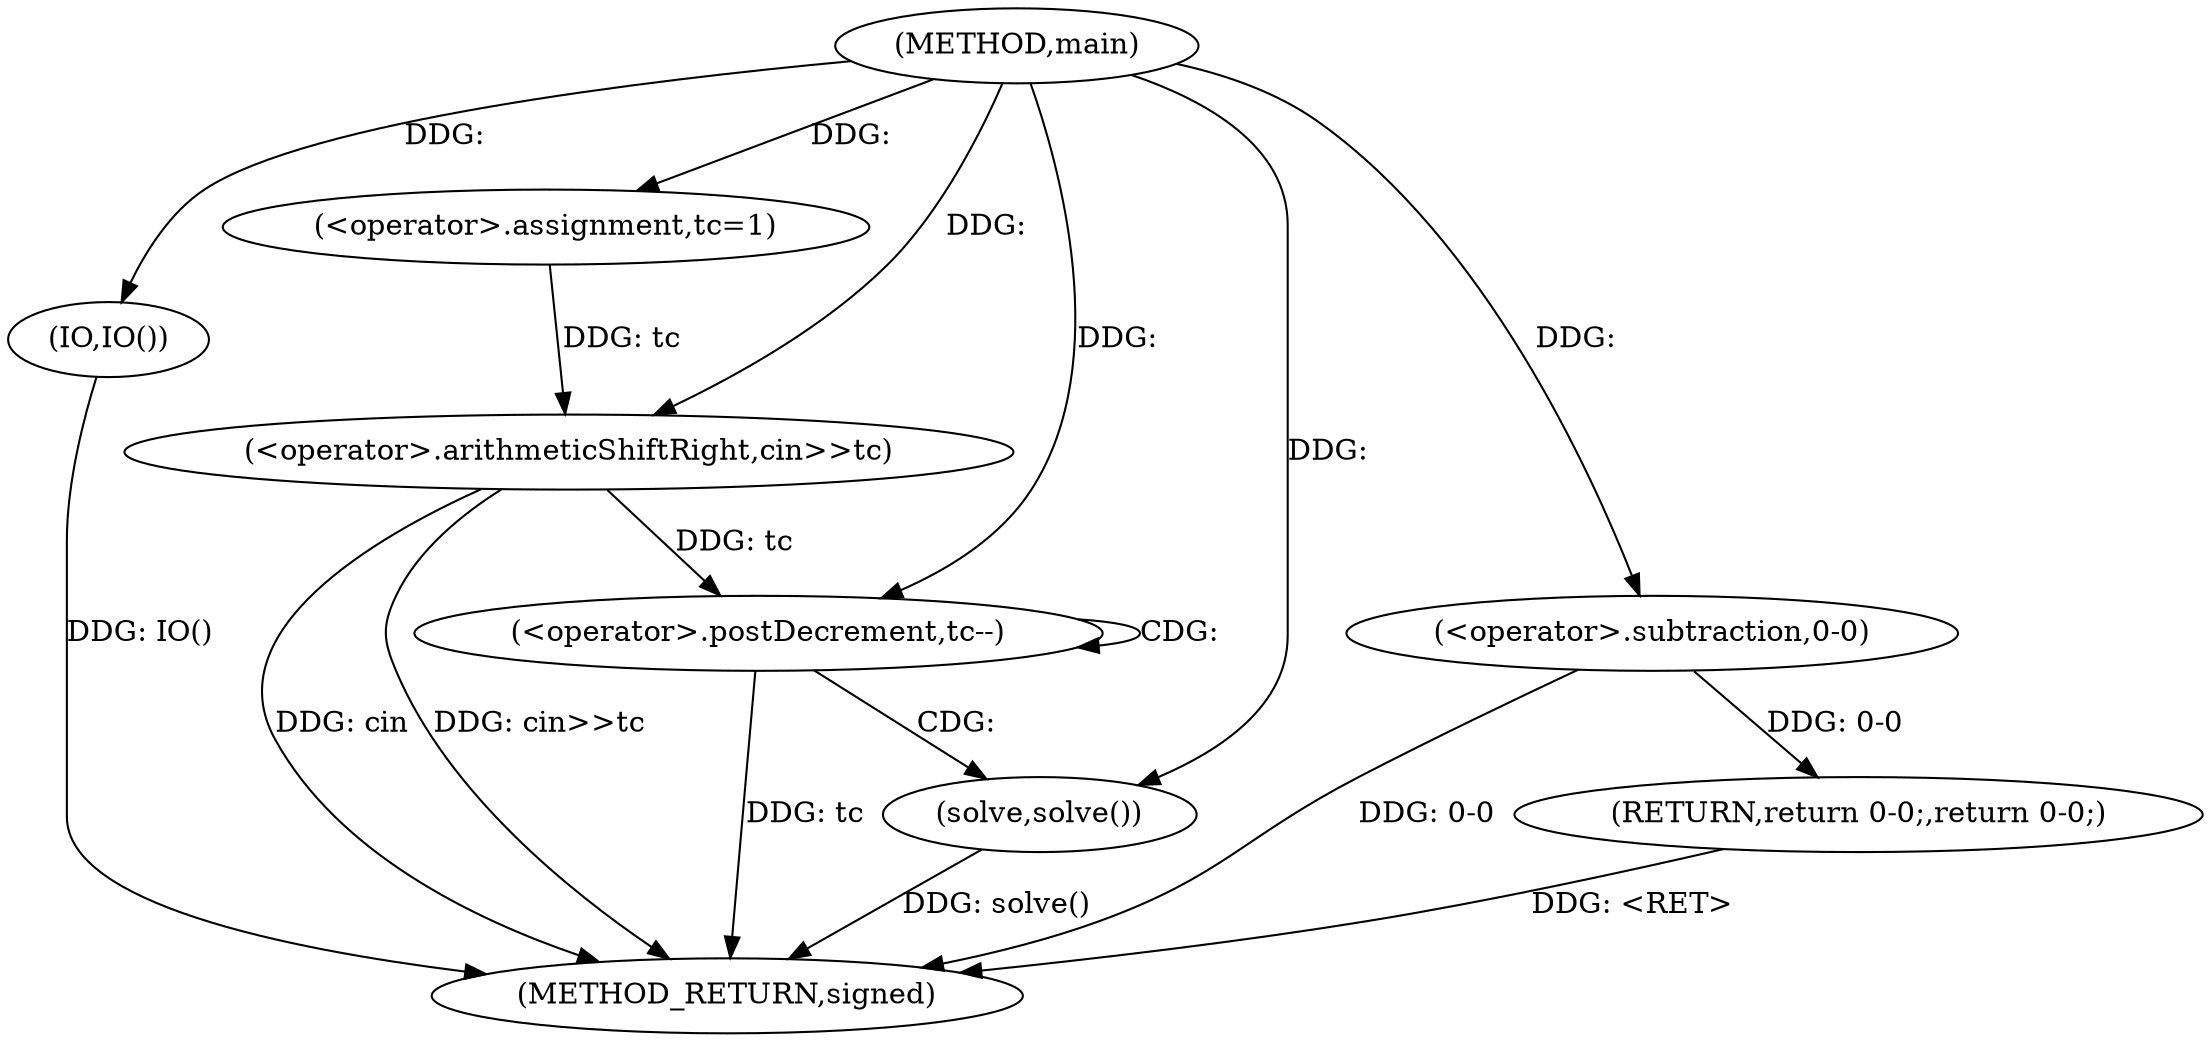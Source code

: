 digraph "main" {  
"1000252" [label = "(METHOD,main)" ]
"1000271" [label = "(METHOD_RETURN,signed)" ]
"1000254" [label = "(IO,IO())" ]
"1000256" [label = "(<operator>.assignment,tc=1)" ]
"1000259" [label = "(<operator>.arithmeticShiftRight,cin>>tc)" ]
"1000267" [label = "(RETURN,return 0-0;,return 0-0;)" ]
"1000263" [label = "(<operator>.postDecrement,tc--)" ]
"1000268" [label = "(<operator>.subtraction,0-0)" ]
"1000266" [label = "(solve,solve())" ]
  "1000254" -> "1000271"  [ label = "DDG: IO()"] 
  "1000259" -> "1000271"  [ label = "DDG: cin>>tc"] 
  "1000263" -> "1000271"  [ label = "DDG: tc"] 
  "1000268" -> "1000271"  [ label = "DDG: 0-0"] 
  "1000266" -> "1000271"  [ label = "DDG: solve()"] 
  "1000267" -> "1000271"  [ label = "DDG: <RET>"] 
  "1000259" -> "1000271"  [ label = "DDG: cin"] 
  "1000252" -> "1000254"  [ label = "DDG: "] 
  "1000252" -> "1000256"  [ label = "DDG: "] 
  "1000268" -> "1000267"  [ label = "DDG: 0-0"] 
  "1000252" -> "1000259"  [ label = "DDG: "] 
  "1000256" -> "1000259"  [ label = "DDG: tc"] 
  "1000259" -> "1000263"  [ label = "DDG: tc"] 
  "1000252" -> "1000263"  [ label = "DDG: "] 
  "1000252" -> "1000266"  [ label = "DDG: "] 
  "1000252" -> "1000268"  [ label = "DDG: "] 
  "1000263" -> "1000263"  [ label = "CDG: "] 
  "1000263" -> "1000266"  [ label = "CDG: "] 
}
